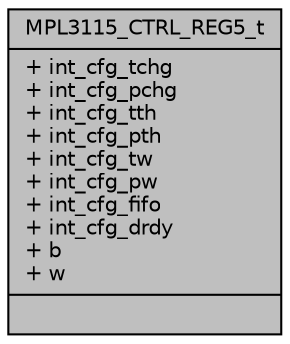 digraph "MPL3115_CTRL_REG5_t"
{
  edge [fontname="Helvetica",fontsize="10",labelfontname="Helvetica",labelfontsize="10"];
  node [fontname="Helvetica",fontsize="10",shape=record];
  Node1 [label="{MPL3115_CTRL_REG5_t\n|+ int_cfg_tchg\l+ int_cfg_pchg\l+ int_cfg_tth\l+ int_cfg_pth\l+ int_cfg_tw\l+ int_cfg_pw\l+ int_cfg_fifo\l+ int_cfg_drdy\l+ b\l+ w\l|}",height=0.2,width=0.4,color="black", fillcolor="grey75", style="filled", fontcolor="black"];
}
